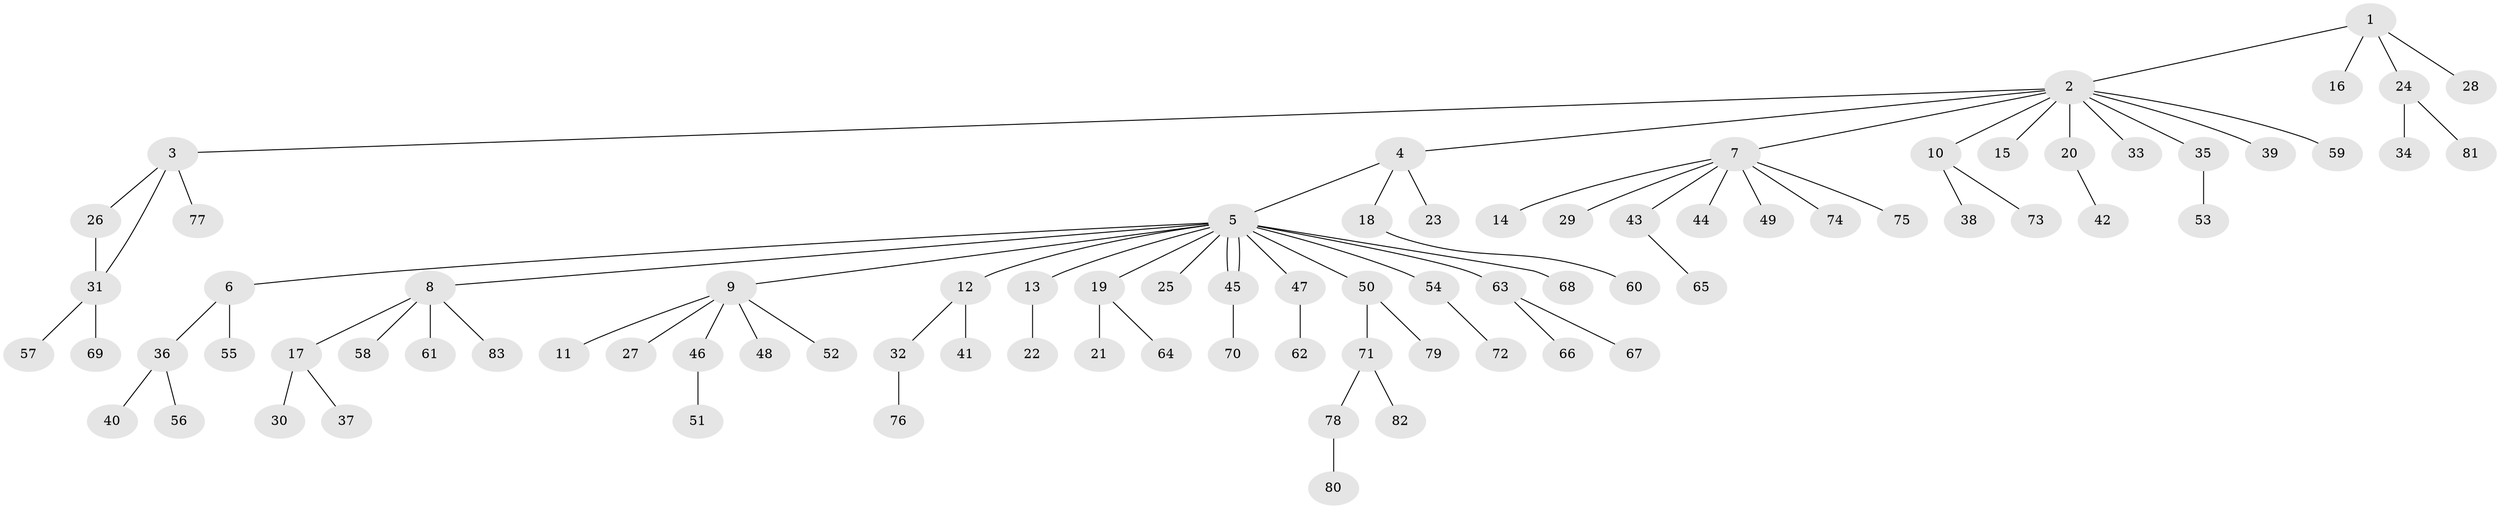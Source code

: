 // Generated by graph-tools (version 1.1) at 2025/01/03/09/25 03:01:49]
// undirected, 83 vertices, 84 edges
graph export_dot {
graph [start="1"]
  node [color=gray90,style=filled];
  1;
  2;
  3;
  4;
  5;
  6;
  7;
  8;
  9;
  10;
  11;
  12;
  13;
  14;
  15;
  16;
  17;
  18;
  19;
  20;
  21;
  22;
  23;
  24;
  25;
  26;
  27;
  28;
  29;
  30;
  31;
  32;
  33;
  34;
  35;
  36;
  37;
  38;
  39;
  40;
  41;
  42;
  43;
  44;
  45;
  46;
  47;
  48;
  49;
  50;
  51;
  52;
  53;
  54;
  55;
  56;
  57;
  58;
  59;
  60;
  61;
  62;
  63;
  64;
  65;
  66;
  67;
  68;
  69;
  70;
  71;
  72;
  73;
  74;
  75;
  76;
  77;
  78;
  79;
  80;
  81;
  82;
  83;
  1 -- 2;
  1 -- 16;
  1 -- 24;
  1 -- 28;
  2 -- 3;
  2 -- 4;
  2 -- 7;
  2 -- 10;
  2 -- 15;
  2 -- 20;
  2 -- 33;
  2 -- 35;
  2 -- 39;
  2 -- 59;
  3 -- 26;
  3 -- 31;
  3 -- 77;
  4 -- 5;
  4 -- 18;
  4 -- 23;
  5 -- 6;
  5 -- 8;
  5 -- 9;
  5 -- 12;
  5 -- 13;
  5 -- 19;
  5 -- 25;
  5 -- 45;
  5 -- 45;
  5 -- 47;
  5 -- 50;
  5 -- 54;
  5 -- 63;
  5 -- 68;
  6 -- 36;
  6 -- 55;
  7 -- 14;
  7 -- 29;
  7 -- 43;
  7 -- 44;
  7 -- 49;
  7 -- 74;
  7 -- 75;
  8 -- 17;
  8 -- 58;
  8 -- 61;
  8 -- 83;
  9 -- 11;
  9 -- 27;
  9 -- 46;
  9 -- 48;
  9 -- 52;
  10 -- 38;
  10 -- 73;
  12 -- 32;
  12 -- 41;
  13 -- 22;
  17 -- 30;
  17 -- 37;
  18 -- 60;
  19 -- 21;
  19 -- 64;
  20 -- 42;
  24 -- 34;
  24 -- 81;
  26 -- 31;
  31 -- 57;
  31 -- 69;
  32 -- 76;
  35 -- 53;
  36 -- 40;
  36 -- 56;
  43 -- 65;
  45 -- 70;
  46 -- 51;
  47 -- 62;
  50 -- 71;
  50 -- 79;
  54 -- 72;
  63 -- 66;
  63 -- 67;
  71 -- 78;
  71 -- 82;
  78 -- 80;
}
